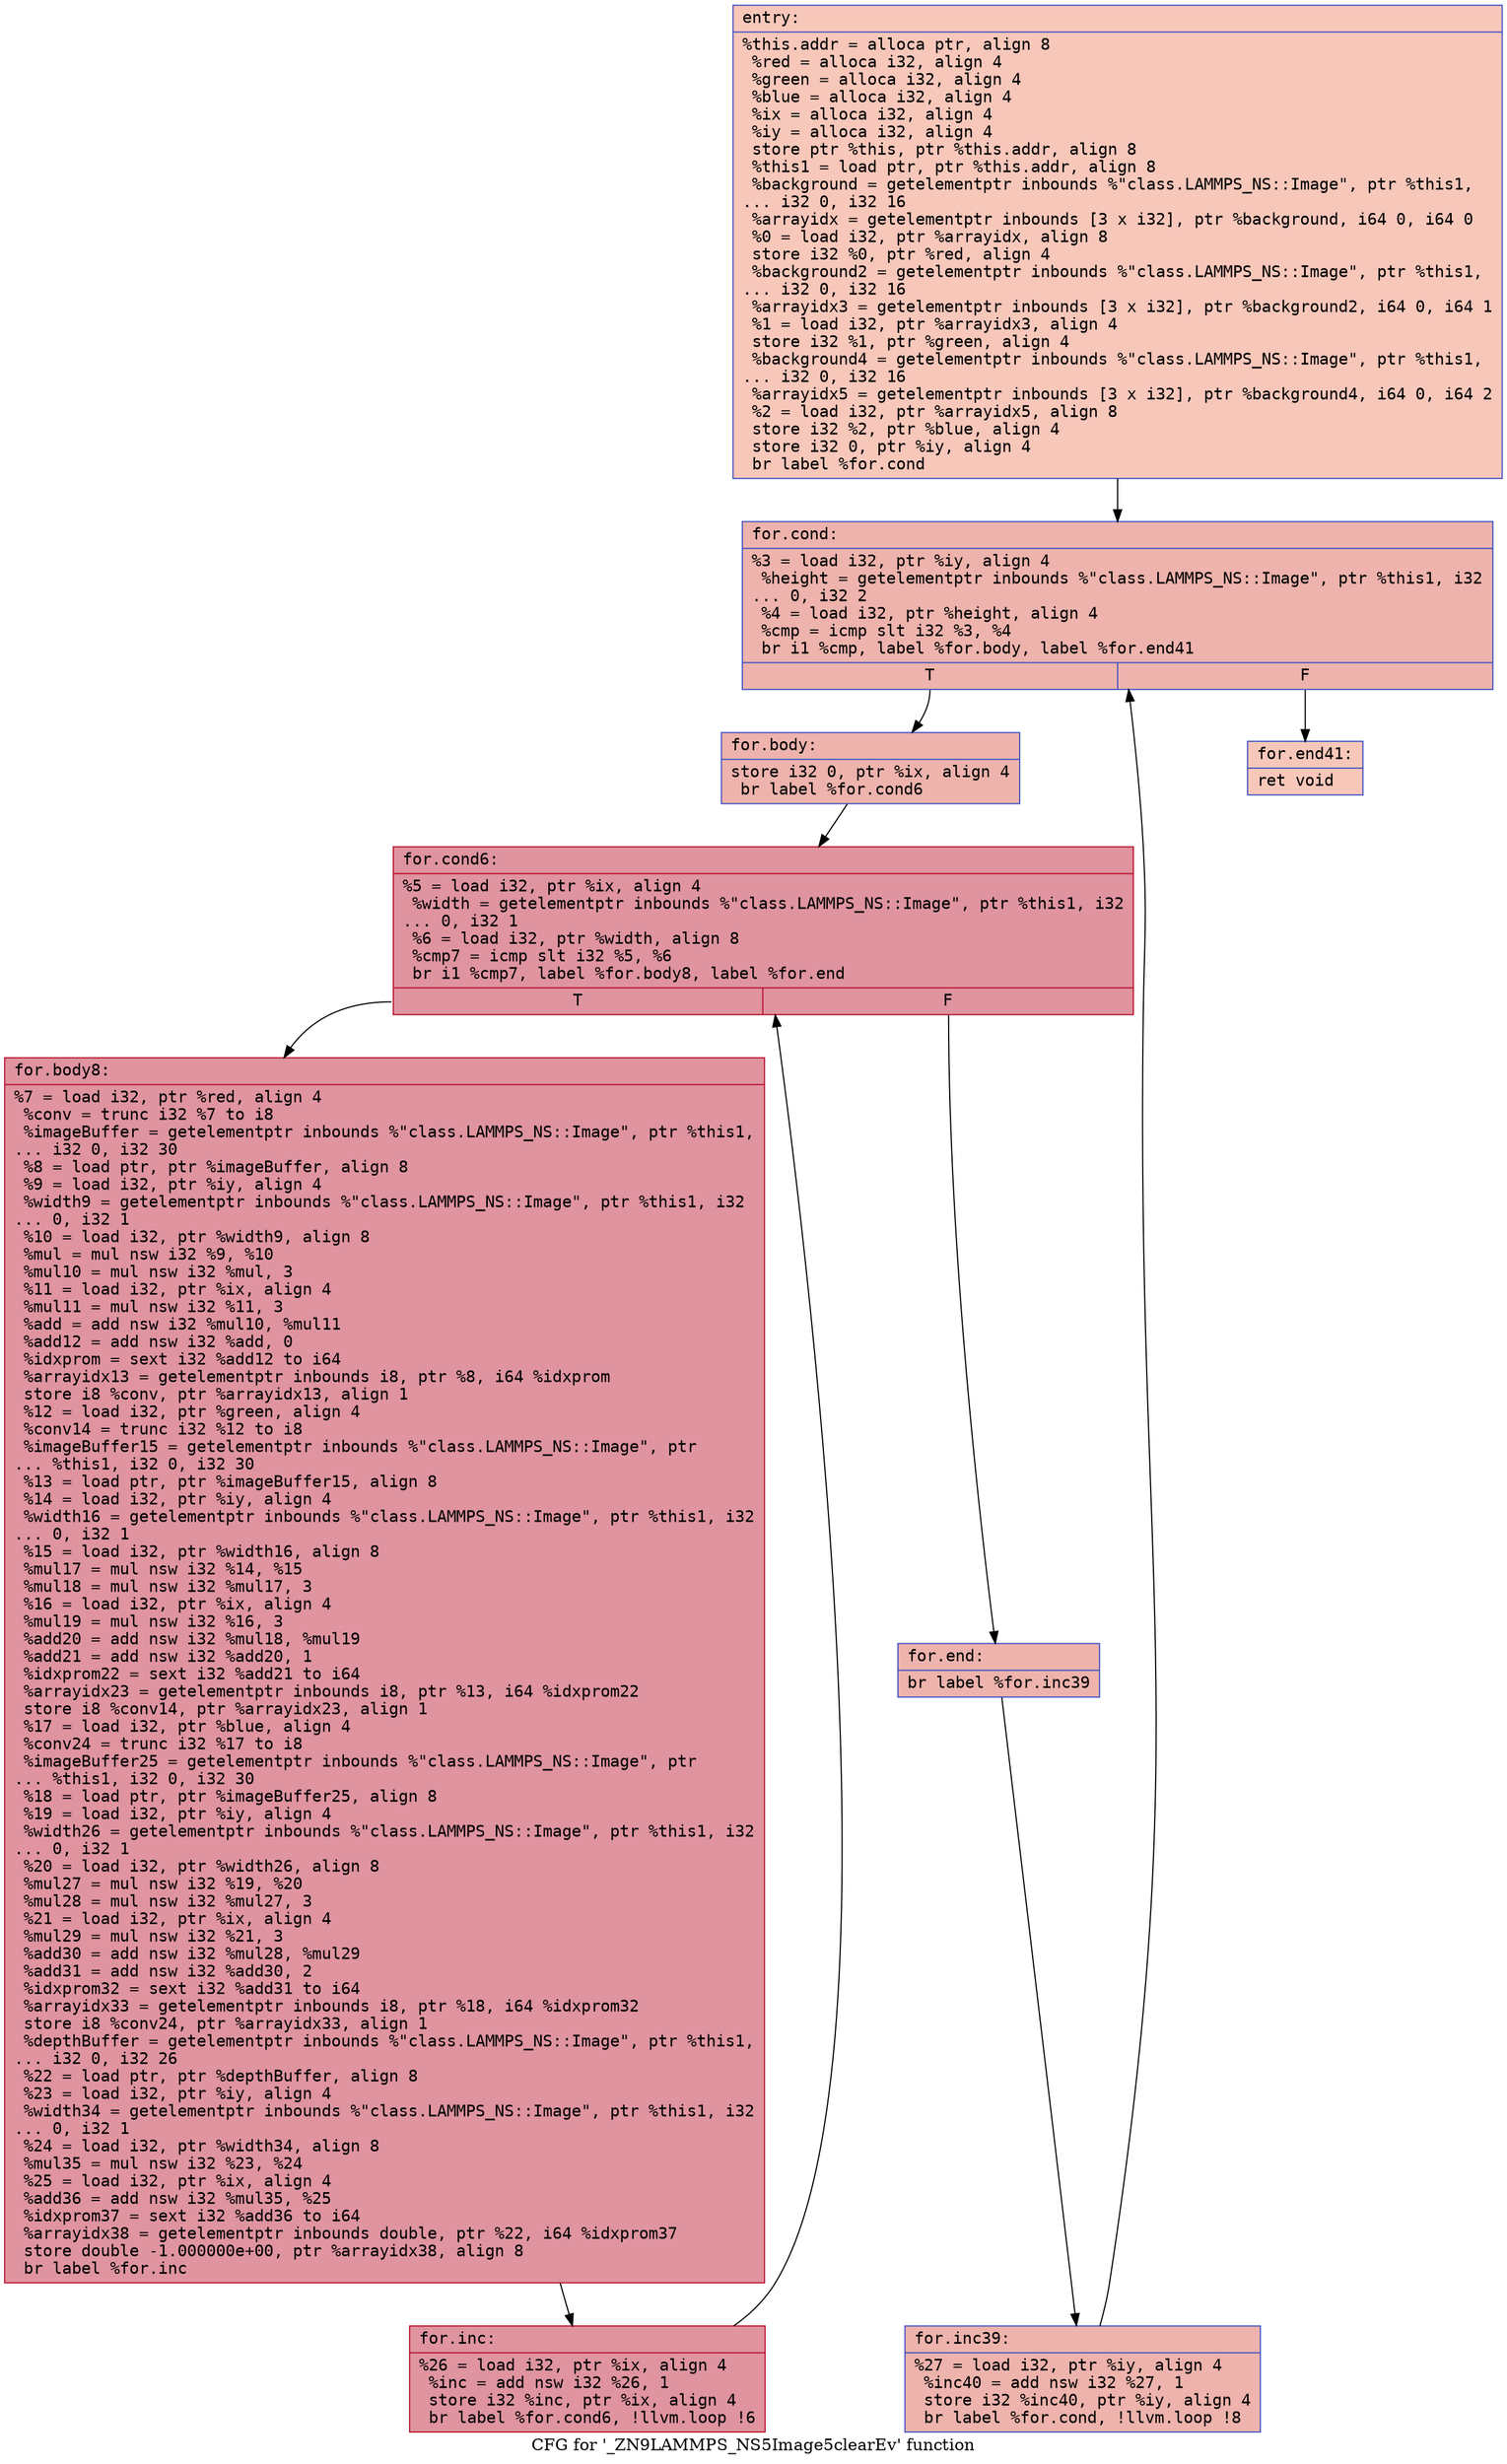 digraph "CFG for '_ZN9LAMMPS_NS5Image5clearEv' function" {
	label="CFG for '_ZN9LAMMPS_NS5Image5clearEv' function";

	Node0x55d95315cbd0 [shape=record,color="#3d50c3ff", style=filled, fillcolor="#ec7f6370" fontname="Courier",label="{entry:\l|  %this.addr = alloca ptr, align 8\l  %red = alloca i32, align 4\l  %green = alloca i32, align 4\l  %blue = alloca i32, align 4\l  %ix = alloca i32, align 4\l  %iy = alloca i32, align 4\l  store ptr %this, ptr %this.addr, align 8\l  %this1 = load ptr, ptr %this.addr, align 8\l  %background = getelementptr inbounds %\"class.LAMMPS_NS::Image\", ptr %this1,\l... i32 0, i32 16\l  %arrayidx = getelementptr inbounds [3 x i32], ptr %background, i64 0, i64 0\l  %0 = load i32, ptr %arrayidx, align 8\l  store i32 %0, ptr %red, align 4\l  %background2 = getelementptr inbounds %\"class.LAMMPS_NS::Image\", ptr %this1,\l... i32 0, i32 16\l  %arrayidx3 = getelementptr inbounds [3 x i32], ptr %background2, i64 0, i64 1\l  %1 = load i32, ptr %arrayidx3, align 4\l  store i32 %1, ptr %green, align 4\l  %background4 = getelementptr inbounds %\"class.LAMMPS_NS::Image\", ptr %this1,\l... i32 0, i32 16\l  %arrayidx5 = getelementptr inbounds [3 x i32], ptr %background4, i64 0, i64 2\l  %2 = load i32, ptr %arrayidx5, align 8\l  store i32 %2, ptr %blue, align 4\l  store i32 0, ptr %iy, align 4\l  br label %for.cond\l}"];
	Node0x55d95315cbd0 -> Node0x55d95315dba0[tooltip="entry -> for.cond\nProbability 100.00%" ];
	Node0x55d95315dba0 [shape=record,color="#3d50c3ff", style=filled, fillcolor="#d6524470" fontname="Courier",label="{for.cond:\l|  %3 = load i32, ptr %iy, align 4\l  %height = getelementptr inbounds %\"class.LAMMPS_NS::Image\", ptr %this1, i32\l... 0, i32 2\l  %4 = load i32, ptr %height, align 4\l  %cmp = icmp slt i32 %3, %4\l  br i1 %cmp, label %for.body, label %for.end41\l|{<s0>T|<s1>F}}"];
	Node0x55d95315dba0:s0 -> Node0x55d95315df20[tooltip="for.cond -> for.body\nProbability 96.88%" ];
	Node0x55d95315dba0:s1 -> Node0x55d95315dfa0[tooltip="for.cond -> for.end41\nProbability 3.12%" ];
	Node0x55d95315df20 [shape=record,color="#3d50c3ff", style=filled, fillcolor="#d6524470" fontname="Courier",label="{for.body:\l|  store i32 0, ptr %ix, align 4\l  br label %for.cond6\l}"];
	Node0x55d95315df20 -> Node0x55d95315e170[tooltip="for.body -> for.cond6\nProbability 100.00%" ];
	Node0x55d95315e170 [shape=record,color="#b70d28ff", style=filled, fillcolor="#b70d2870" fontname="Courier",label="{for.cond6:\l|  %5 = load i32, ptr %ix, align 4\l  %width = getelementptr inbounds %\"class.LAMMPS_NS::Image\", ptr %this1, i32\l... 0, i32 1\l  %6 = load i32, ptr %width, align 8\l  %cmp7 = icmp slt i32 %5, %6\l  br i1 %cmp7, label %for.body8, label %for.end\l|{<s0>T|<s1>F}}"];
	Node0x55d95315e170:s0 -> Node0x55d95315e4f0[tooltip="for.cond6 -> for.body8\nProbability 96.88%" ];
	Node0x55d95315e170:s1 -> Node0x55d95315e570[tooltip="for.cond6 -> for.end\nProbability 3.12%" ];
	Node0x55d95315e4f0 [shape=record,color="#b70d28ff", style=filled, fillcolor="#b70d2870" fontname="Courier",label="{for.body8:\l|  %7 = load i32, ptr %red, align 4\l  %conv = trunc i32 %7 to i8\l  %imageBuffer = getelementptr inbounds %\"class.LAMMPS_NS::Image\", ptr %this1,\l... i32 0, i32 30\l  %8 = load ptr, ptr %imageBuffer, align 8\l  %9 = load i32, ptr %iy, align 4\l  %width9 = getelementptr inbounds %\"class.LAMMPS_NS::Image\", ptr %this1, i32\l... 0, i32 1\l  %10 = load i32, ptr %width9, align 8\l  %mul = mul nsw i32 %9, %10\l  %mul10 = mul nsw i32 %mul, 3\l  %11 = load i32, ptr %ix, align 4\l  %mul11 = mul nsw i32 %11, 3\l  %add = add nsw i32 %mul10, %mul11\l  %add12 = add nsw i32 %add, 0\l  %idxprom = sext i32 %add12 to i64\l  %arrayidx13 = getelementptr inbounds i8, ptr %8, i64 %idxprom\l  store i8 %conv, ptr %arrayidx13, align 1\l  %12 = load i32, ptr %green, align 4\l  %conv14 = trunc i32 %12 to i8\l  %imageBuffer15 = getelementptr inbounds %\"class.LAMMPS_NS::Image\", ptr\l... %this1, i32 0, i32 30\l  %13 = load ptr, ptr %imageBuffer15, align 8\l  %14 = load i32, ptr %iy, align 4\l  %width16 = getelementptr inbounds %\"class.LAMMPS_NS::Image\", ptr %this1, i32\l... 0, i32 1\l  %15 = load i32, ptr %width16, align 8\l  %mul17 = mul nsw i32 %14, %15\l  %mul18 = mul nsw i32 %mul17, 3\l  %16 = load i32, ptr %ix, align 4\l  %mul19 = mul nsw i32 %16, 3\l  %add20 = add nsw i32 %mul18, %mul19\l  %add21 = add nsw i32 %add20, 1\l  %idxprom22 = sext i32 %add21 to i64\l  %arrayidx23 = getelementptr inbounds i8, ptr %13, i64 %idxprom22\l  store i8 %conv14, ptr %arrayidx23, align 1\l  %17 = load i32, ptr %blue, align 4\l  %conv24 = trunc i32 %17 to i8\l  %imageBuffer25 = getelementptr inbounds %\"class.LAMMPS_NS::Image\", ptr\l... %this1, i32 0, i32 30\l  %18 = load ptr, ptr %imageBuffer25, align 8\l  %19 = load i32, ptr %iy, align 4\l  %width26 = getelementptr inbounds %\"class.LAMMPS_NS::Image\", ptr %this1, i32\l... 0, i32 1\l  %20 = load i32, ptr %width26, align 8\l  %mul27 = mul nsw i32 %19, %20\l  %mul28 = mul nsw i32 %mul27, 3\l  %21 = load i32, ptr %ix, align 4\l  %mul29 = mul nsw i32 %21, 3\l  %add30 = add nsw i32 %mul28, %mul29\l  %add31 = add nsw i32 %add30, 2\l  %idxprom32 = sext i32 %add31 to i64\l  %arrayidx33 = getelementptr inbounds i8, ptr %18, i64 %idxprom32\l  store i8 %conv24, ptr %arrayidx33, align 1\l  %depthBuffer = getelementptr inbounds %\"class.LAMMPS_NS::Image\", ptr %this1,\l... i32 0, i32 26\l  %22 = load ptr, ptr %depthBuffer, align 8\l  %23 = load i32, ptr %iy, align 4\l  %width34 = getelementptr inbounds %\"class.LAMMPS_NS::Image\", ptr %this1, i32\l... 0, i32 1\l  %24 = load i32, ptr %width34, align 8\l  %mul35 = mul nsw i32 %23, %24\l  %25 = load i32, ptr %ix, align 4\l  %add36 = add nsw i32 %mul35, %25\l  %idxprom37 = sext i32 %add36 to i64\l  %arrayidx38 = getelementptr inbounds double, ptr %22, i64 %idxprom37\l  store double -1.000000e+00, ptr %arrayidx38, align 8\l  br label %for.inc\l}"];
	Node0x55d95315e4f0 -> Node0x55d9531611c0[tooltip="for.body8 -> for.inc\nProbability 100.00%" ];
	Node0x55d9531611c0 [shape=record,color="#b70d28ff", style=filled, fillcolor="#b70d2870" fontname="Courier",label="{for.inc:\l|  %26 = load i32, ptr %ix, align 4\l  %inc = add nsw i32 %26, 1\l  store i32 %inc, ptr %ix, align 4\l  br label %for.cond6, !llvm.loop !6\l}"];
	Node0x55d9531611c0 -> Node0x55d95315e170[tooltip="for.inc -> for.cond6\nProbability 100.00%" ];
	Node0x55d95315e570 [shape=record,color="#3d50c3ff", style=filled, fillcolor="#d6524470" fontname="Courier",label="{for.end:\l|  br label %for.inc39\l}"];
	Node0x55d95315e570 -> Node0x55d953161610[tooltip="for.end -> for.inc39\nProbability 100.00%" ];
	Node0x55d953161610 [shape=record,color="#3d50c3ff", style=filled, fillcolor="#d6524470" fontname="Courier",label="{for.inc39:\l|  %27 = load i32, ptr %iy, align 4\l  %inc40 = add nsw i32 %27, 1\l  store i32 %inc40, ptr %iy, align 4\l  br label %for.cond, !llvm.loop !8\l}"];
	Node0x55d953161610 -> Node0x55d95315dba0[tooltip="for.inc39 -> for.cond\nProbability 100.00%" ];
	Node0x55d95315dfa0 [shape=record,color="#3d50c3ff", style=filled, fillcolor="#ec7f6370" fontname="Courier",label="{for.end41:\l|  ret void\l}"];
}
